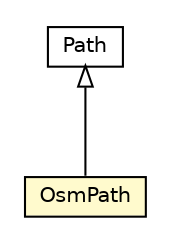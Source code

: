 #!/usr/local/bin/dot
#
# Class diagram 
# Generated by UMLGraph version R5_6-24-gf6e263 (http://www.umlgraph.org/)
#

digraph G {
	edge [fontname="Helvetica",fontsize=10,labelfontname="Helvetica",labelfontsize=10];
	node [fontname="Helvetica",fontsize=10,shape=plaintext];
	nodesep=0.25;
	ranksep=0.5;
	// org.osmdroid.views.drawing.OsmPath
	c23338 [label=<<table title="org.osmdroid.views.drawing.OsmPath" border="0" cellborder="1" cellspacing="0" cellpadding="2" port="p" bgcolor="lemonChiffon" href="./OsmPath.html">
		<tr><td><table border="0" cellspacing="0" cellpadding="1">
<tr><td align="center" balign="center"> OsmPath </td></tr>
		</table></td></tr>
		</table>>, URL="./OsmPath.html", fontname="Helvetica", fontcolor="black", fontsize=10.0];
	//org.osmdroid.views.drawing.OsmPath extends android.graphics.Path
	c23401:p -> c23338:p [dir=back,arrowtail=empty];
	// android.graphics.Path
	c23401 [label=<<table title="android.graphics.Path" border="0" cellborder="1" cellspacing="0" cellpadding="2" port="p" href="http://java.sun.com/j2se/1.4.2/docs/api/android/graphics/Path.html">
		<tr><td><table border="0" cellspacing="0" cellpadding="1">
<tr><td align="center" balign="center"> Path </td></tr>
		</table></td></tr>
		</table>>, URL="http://java.sun.com/j2se/1.4.2/docs/api/android/graphics/Path.html", fontname="Helvetica", fontcolor="black", fontsize=10.0];
}

